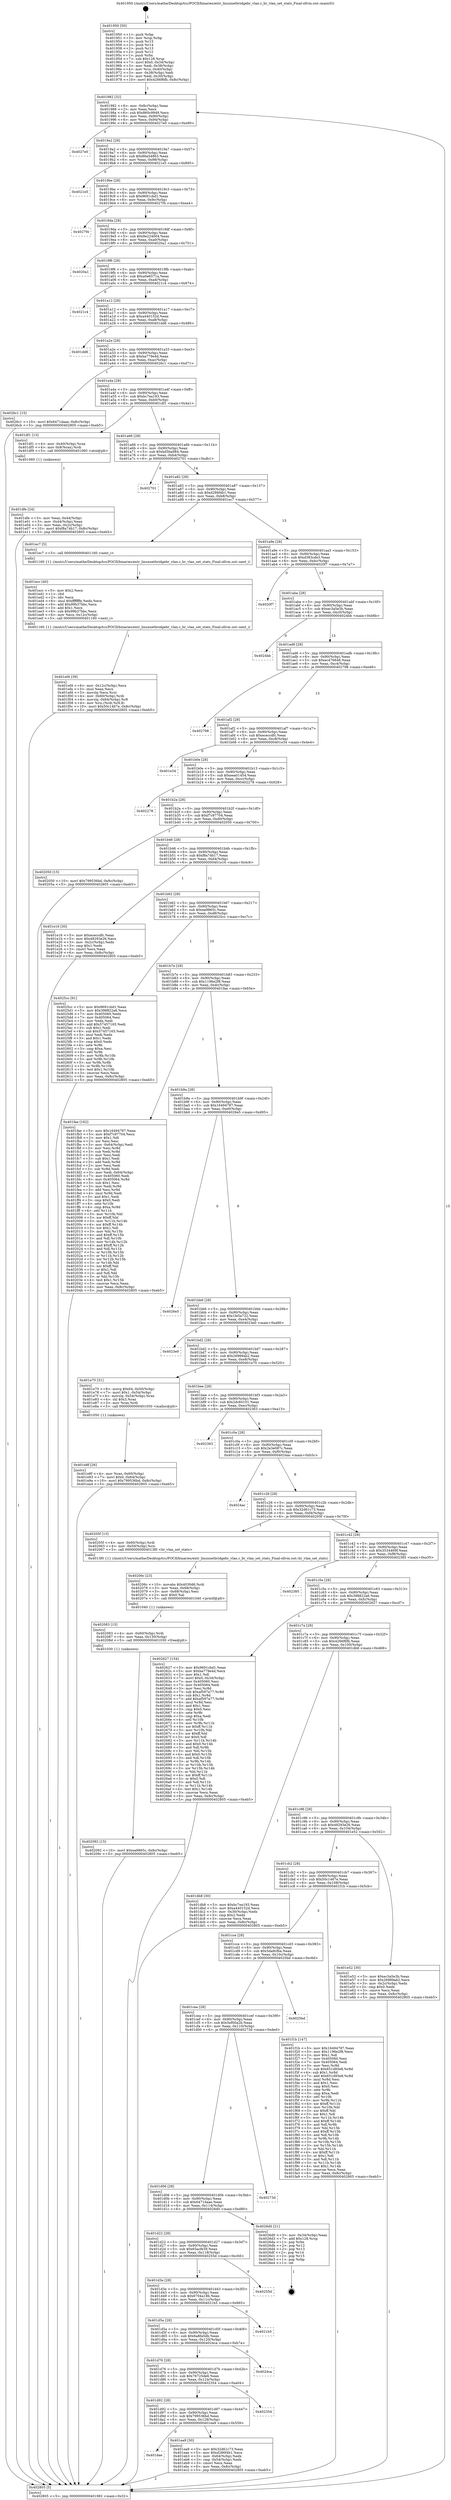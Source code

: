 digraph "0x401950" {
  label = "0x401950 (/mnt/c/Users/mathe/Desktop/tcc/POCII/binaries/extr_linuxnetbridgebr_vlan.c_br_vlan_set_stats_Final-ollvm.out::main(0))"
  labelloc = "t"
  node[shape=record]

  Entry [label="",width=0.3,height=0.3,shape=circle,fillcolor=black,style=filled]
  "0x401982" [label="{
     0x401982 [32]\l
     | [instrs]\l
     &nbsp;&nbsp;0x401982 \<+6\>: mov -0x8c(%rbp),%eax\l
     &nbsp;&nbsp;0x401988 \<+2\>: mov %eax,%ecx\l
     &nbsp;&nbsp;0x40198a \<+6\>: sub $0x860c9949,%ecx\l
     &nbsp;&nbsp;0x401990 \<+6\>: mov %eax,-0x90(%rbp)\l
     &nbsp;&nbsp;0x401996 \<+6\>: mov %ecx,-0x94(%rbp)\l
     &nbsp;&nbsp;0x40199c \<+6\>: je 00000000004027e0 \<main+0xe90\>\l
  }"]
  "0x4027e0" [label="{
     0x4027e0\l
  }", style=dashed]
  "0x4019a2" [label="{
     0x4019a2 [28]\l
     | [instrs]\l
     &nbsp;&nbsp;0x4019a2 \<+5\>: jmp 00000000004019a7 \<main+0x57\>\l
     &nbsp;&nbsp;0x4019a7 \<+6\>: mov -0x90(%rbp),%eax\l
     &nbsp;&nbsp;0x4019ad \<+5\>: sub $0x86a54863,%eax\l
     &nbsp;&nbsp;0x4019b2 \<+6\>: mov %eax,-0x98(%rbp)\l
     &nbsp;&nbsp;0x4019b8 \<+6\>: je 00000000004021e5 \<main+0x895\>\l
  }"]
  Exit [label="",width=0.3,height=0.3,shape=circle,fillcolor=black,style=filled,peripheries=2]
  "0x4021e5" [label="{
     0x4021e5\l
  }", style=dashed]
  "0x4019be" [label="{
     0x4019be [28]\l
     | [instrs]\l
     &nbsp;&nbsp;0x4019be \<+5\>: jmp 00000000004019c3 \<main+0x73\>\l
     &nbsp;&nbsp;0x4019c3 \<+6\>: mov -0x90(%rbp),%eax\l
     &nbsp;&nbsp;0x4019c9 \<+5\>: sub $0x9691cbd1,%eax\l
     &nbsp;&nbsp;0x4019ce \<+6\>: mov %eax,-0x9c(%rbp)\l
     &nbsp;&nbsp;0x4019d4 \<+6\>: je 00000000004027f4 \<main+0xea4\>\l
  }"]
  "0x402092" [label="{
     0x402092 [15]\l
     | [instrs]\l
     &nbsp;&nbsp;0x402092 \<+10\>: movl $0xea9865c,-0x8c(%rbp)\l
     &nbsp;&nbsp;0x40209c \<+5\>: jmp 0000000000402805 \<main+0xeb5\>\l
  }"]
  "0x4027f4" [label="{
     0x4027f4\l
  }", style=dashed]
  "0x4019da" [label="{
     0x4019da [28]\l
     | [instrs]\l
     &nbsp;&nbsp;0x4019da \<+5\>: jmp 00000000004019df \<main+0x8f\>\l
     &nbsp;&nbsp;0x4019df \<+6\>: mov -0x90(%rbp),%eax\l
     &nbsp;&nbsp;0x4019e5 \<+5\>: sub $0x9e224004,%eax\l
     &nbsp;&nbsp;0x4019ea \<+6\>: mov %eax,-0xa0(%rbp)\l
     &nbsp;&nbsp;0x4019f0 \<+6\>: je 00000000004020a1 \<main+0x751\>\l
  }"]
  "0x402083" [label="{
     0x402083 [15]\l
     | [instrs]\l
     &nbsp;&nbsp;0x402083 \<+4\>: mov -0x60(%rbp),%rdi\l
     &nbsp;&nbsp;0x402087 \<+6\>: mov %eax,-0x130(%rbp)\l
     &nbsp;&nbsp;0x40208d \<+5\>: call 0000000000401030 \<free@plt\>\l
     | [calls]\l
     &nbsp;&nbsp;0x401030 \{1\} (unknown)\l
  }"]
  "0x4020a1" [label="{
     0x4020a1\l
  }", style=dashed]
  "0x4019f6" [label="{
     0x4019f6 [28]\l
     | [instrs]\l
     &nbsp;&nbsp;0x4019f6 \<+5\>: jmp 00000000004019fb \<main+0xab\>\l
     &nbsp;&nbsp;0x4019fb \<+6\>: mov -0x90(%rbp),%eax\l
     &nbsp;&nbsp;0x401a01 \<+5\>: sub $0xa0e6571a,%eax\l
     &nbsp;&nbsp;0x401a06 \<+6\>: mov %eax,-0xa4(%rbp)\l
     &nbsp;&nbsp;0x401a0c \<+6\>: je 00000000004021c4 \<main+0x874\>\l
  }"]
  "0x40206c" [label="{
     0x40206c [23]\l
     | [instrs]\l
     &nbsp;&nbsp;0x40206c \<+10\>: movabs $0x4030d6,%rdi\l
     &nbsp;&nbsp;0x402076 \<+3\>: mov %eax,-0x68(%rbp)\l
     &nbsp;&nbsp;0x402079 \<+3\>: mov -0x68(%rbp),%esi\l
     &nbsp;&nbsp;0x40207c \<+2\>: mov $0x0,%al\l
     &nbsp;&nbsp;0x40207e \<+5\>: call 0000000000401040 \<printf@plt\>\l
     | [calls]\l
     &nbsp;&nbsp;0x401040 \{1\} (unknown)\l
  }"]
  "0x4021c4" [label="{
     0x4021c4\l
  }", style=dashed]
  "0x401a12" [label="{
     0x401a12 [28]\l
     | [instrs]\l
     &nbsp;&nbsp;0x401a12 \<+5\>: jmp 0000000000401a17 \<main+0xc7\>\l
     &nbsp;&nbsp;0x401a17 \<+6\>: mov -0x90(%rbp),%eax\l
     &nbsp;&nbsp;0x401a1d \<+5\>: sub $0xa440152d,%eax\l
     &nbsp;&nbsp;0x401a22 \<+6\>: mov %eax,-0xa8(%rbp)\l
     &nbsp;&nbsp;0x401a28 \<+6\>: je 0000000000401dd6 \<main+0x486\>\l
  }"]
  "0x401ef4" [label="{
     0x401ef4 [39]\l
     | [instrs]\l
     &nbsp;&nbsp;0x401ef4 \<+6\>: mov -0x12c(%rbp),%ecx\l
     &nbsp;&nbsp;0x401efa \<+3\>: imul %eax,%ecx\l
     &nbsp;&nbsp;0x401efd \<+3\>: movslq %ecx,%rsi\l
     &nbsp;&nbsp;0x401f00 \<+4\>: mov -0x60(%rbp),%rdi\l
     &nbsp;&nbsp;0x401f04 \<+4\>: movslq -0x64(%rbp),%r8\l
     &nbsp;&nbsp;0x401f08 \<+4\>: mov %rsi,(%rdi,%r8,8)\l
     &nbsp;&nbsp;0x401f0c \<+10\>: movl $0x50c1467e,-0x8c(%rbp)\l
     &nbsp;&nbsp;0x401f16 \<+5\>: jmp 0000000000402805 \<main+0xeb5\>\l
  }"]
  "0x401dd6" [label="{
     0x401dd6\l
  }", style=dashed]
  "0x401a2e" [label="{
     0x401a2e [28]\l
     | [instrs]\l
     &nbsp;&nbsp;0x401a2e \<+5\>: jmp 0000000000401a33 \<main+0xe3\>\l
     &nbsp;&nbsp;0x401a33 \<+6\>: mov -0x90(%rbp),%eax\l
     &nbsp;&nbsp;0x401a39 \<+5\>: sub $0xba779e4d,%eax\l
     &nbsp;&nbsp;0x401a3e \<+6\>: mov %eax,-0xac(%rbp)\l
     &nbsp;&nbsp;0x401a44 \<+6\>: je 00000000004026c1 \<main+0xd71\>\l
  }"]
  "0x401ecc" [label="{
     0x401ecc [40]\l
     | [instrs]\l
     &nbsp;&nbsp;0x401ecc \<+5\>: mov $0x2,%ecx\l
     &nbsp;&nbsp;0x401ed1 \<+1\>: cltd\l
     &nbsp;&nbsp;0x401ed2 \<+2\>: idiv %ecx\l
     &nbsp;&nbsp;0x401ed4 \<+6\>: imul $0xfffffffe,%edx,%ecx\l
     &nbsp;&nbsp;0x401eda \<+6\>: add $0x99b37bbc,%ecx\l
     &nbsp;&nbsp;0x401ee0 \<+3\>: add $0x1,%ecx\l
     &nbsp;&nbsp;0x401ee3 \<+6\>: sub $0x99b37bbc,%ecx\l
     &nbsp;&nbsp;0x401ee9 \<+6\>: mov %ecx,-0x12c(%rbp)\l
     &nbsp;&nbsp;0x401eef \<+5\>: call 0000000000401160 \<next_i\>\l
     | [calls]\l
     &nbsp;&nbsp;0x401160 \{1\} (/mnt/c/Users/mathe/Desktop/tcc/POCII/binaries/extr_linuxnetbridgebr_vlan.c_br_vlan_set_stats_Final-ollvm.out::next_i)\l
  }"]
  "0x4026c1" [label="{
     0x4026c1 [15]\l
     | [instrs]\l
     &nbsp;&nbsp;0x4026c1 \<+10\>: movl $0x6471daae,-0x8c(%rbp)\l
     &nbsp;&nbsp;0x4026cb \<+5\>: jmp 0000000000402805 \<main+0xeb5\>\l
  }"]
  "0x401a4a" [label="{
     0x401a4a [28]\l
     | [instrs]\l
     &nbsp;&nbsp;0x401a4a \<+5\>: jmp 0000000000401a4f \<main+0xff\>\l
     &nbsp;&nbsp;0x401a4f \<+6\>: mov -0x90(%rbp),%eax\l
     &nbsp;&nbsp;0x401a55 \<+5\>: sub $0xbc7ea193,%eax\l
     &nbsp;&nbsp;0x401a5a \<+6\>: mov %eax,-0xb0(%rbp)\l
     &nbsp;&nbsp;0x401a60 \<+6\>: je 0000000000401df1 \<main+0x4a1\>\l
  }"]
  "0x401dae" [label="{
     0x401dae\l
  }", style=dashed]
  "0x401df1" [label="{
     0x401df1 [13]\l
     | [instrs]\l
     &nbsp;&nbsp;0x401df1 \<+4\>: mov -0x40(%rbp),%rax\l
     &nbsp;&nbsp;0x401df5 \<+4\>: mov 0x8(%rax),%rdi\l
     &nbsp;&nbsp;0x401df9 \<+5\>: call 0000000000401060 \<atoi@plt\>\l
     | [calls]\l
     &nbsp;&nbsp;0x401060 \{1\} (unknown)\l
  }"]
  "0x401a66" [label="{
     0x401a66 [28]\l
     | [instrs]\l
     &nbsp;&nbsp;0x401a66 \<+5\>: jmp 0000000000401a6b \<main+0x11b\>\l
     &nbsp;&nbsp;0x401a6b \<+6\>: mov -0x90(%rbp),%eax\l
     &nbsp;&nbsp;0x401a71 \<+5\>: sub $0xbd5ba984,%eax\l
     &nbsp;&nbsp;0x401a76 \<+6\>: mov %eax,-0xb4(%rbp)\l
     &nbsp;&nbsp;0x401a7c \<+6\>: je 0000000000402701 \<main+0xdb1\>\l
  }"]
  "0x401ea9" [label="{
     0x401ea9 [30]\l
     | [instrs]\l
     &nbsp;&nbsp;0x401ea9 \<+5\>: mov $0x32d61c73,%eax\l
     &nbsp;&nbsp;0x401eae \<+5\>: mov $0xd286f4b1,%ecx\l
     &nbsp;&nbsp;0x401eb3 \<+3\>: mov -0x64(%rbp),%edx\l
     &nbsp;&nbsp;0x401eb6 \<+3\>: cmp -0x54(%rbp),%edx\l
     &nbsp;&nbsp;0x401eb9 \<+3\>: cmovl %ecx,%eax\l
     &nbsp;&nbsp;0x401ebc \<+6\>: mov %eax,-0x8c(%rbp)\l
     &nbsp;&nbsp;0x401ec2 \<+5\>: jmp 0000000000402805 \<main+0xeb5\>\l
  }"]
  "0x402701" [label="{
     0x402701\l
  }", style=dashed]
  "0x401a82" [label="{
     0x401a82 [28]\l
     | [instrs]\l
     &nbsp;&nbsp;0x401a82 \<+5\>: jmp 0000000000401a87 \<main+0x137\>\l
     &nbsp;&nbsp;0x401a87 \<+6\>: mov -0x90(%rbp),%eax\l
     &nbsp;&nbsp;0x401a8d \<+5\>: sub $0xd286f4b1,%eax\l
     &nbsp;&nbsp;0x401a92 \<+6\>: mov %eax,-0xb8(%rbp)\l
     &nbsp;&nbsp;0x401a98 \<+6\>: je 0000000000401ec7 \<main+0x577\>\l
  }"]
  "0x401d92" [label="{
     0x401d92 [28]\l
     | [instrs]\l
     &nbsp;&nbsp;0x401d92 \<+5\>: jmp 0000000000401d97 \<main+0x447\>\l
     &nbsp;&nbsp;0x401d97 \<+6\>: mov -0x90(%rbp),%eax\l
     &nbsp;&nbsp;0x401d9d \<+5\>: sub $0x799536bd,%eax\l
     &nbsp;&nbsp;0x401da2 \<+6\>: mov %eax,-0x128(%rbp)\l
     &nbsp;&nbsp;0x401da8 \<+6\>: je 0000000000401ea9 \<main+0x559\>\l
  }"]
  "0x401ec7" [label="{
     0x401ec7 [5]\l
     | [instrs]\l
     &nbsp;&nbsp;0x401ec7 \<+5\>: call 0000000000401160 \<next_i\>\l
     | [calls]\l
     &nbsp;&nbsp;0x401160 \{1\} (/mnt/c/Users/mathe/Desktop/tcc/POCII/binaries/extr_linuxnetbridgebr_vlan.c_br_vlan_set_stats_Final-ollvm.out::next_i)\l
  }"]
  "0x401a9e" [label="{
     0x401a9e [28]\l
     | [instrs]\l
     &nbsp;&nbsp;0x401a9e \<+5\>: jmp 0000000000401aa3 \<main+0x153\>\l
     &nbsp;&nbsp;0x401aa3 \<+6\>: mov -0x90(%rbp),%eax\l
     &nbsp;&nbsp;0x401aa9 \<+5\>: sub $0xd383cde3,%eax\l
     &nbsp;&nbsp;0x401aae \<+6\>: mov %eax,-0xbc(%rbp)\l
     &nbsp;&nbsp;0x401ab4 \<+6\>: je 00000000004020f7 \<main+0x7a7\>\l
  }"]
  "0x402354" [label="{
     0x402354\l
  }", style=dashed]
  "0x4020f7" [label="{
     0x4020f7\l
  }", style=dashed]
  "0x401aba" [label="{
     0x401aba [28]\l
     | [instrs]\l
     &nbsp;&nbsp;0x401aba \<+5\>: jmp 0000000000401abf \<main+0x16f\>\l
     &nbsp;&nbsp;0x401abf \<+6\>: mov -0x90(%rbp),%eax\l
     &nbsp;&nbsp;0x401ac5 \<+5\>: sub $0xec3a5e3b,%eax\l
     &nbsp;&nbsp;0x401aca \<+6\>: mov %eax,-0xc0(%rbp)\l
     &nbsp;&nbsp;0x401ad0 \<+6\>: je 00000000004024bb \<main+0xb6b\>\l
  }"]
  "0x401d76" [label="{
     0x401d76 [28]\l
     | [instrs]\l
     &nbsp;&nbsp;0x401d76 \<+5\>: jmp 0000000000401d7b \<main+0x42b\>\l
     &nbsp;&nbsp;0x401d7b \<+6\>: mov -0x90(%rbp),%eax\l
     &nbsp;&nbsp;0x401d81 \<+5\>: sub $0x76725de6,%eax\l
     &nbsp;&nbsp;0x401d86 \<+6\>: mov %eax,-0x124(%rbp)\l
     &nbsp;&nbsp;0x401d8c \<+6\>: je 0000000000402354 \<main+0xa04\>\l
  }"]
  "0x4024bb" [label="{
     0x4024bb\l
  }", style=dashed]
  "0x401ad6" [label="{
     0x401ad6 [28]\l
     | [instrs]\l
     &nbsp;&nbsp;0x401ad6 \<+5\>: jmp 0000000000401adb \<main+0x18b\>\l
     &nbsp;&nbsp;0x401adb \<+6\>: mov -0x90(%rbp),%eax\l
     &nbsp;&nbsp;0x401ae1 \<+5\>: sub $0xec476648,%eax\l
     &nbsp;&nbsp;0x401ae6 \<+6\>: mov %eax,-0xc4(%rbp)\l
     &nbsp;&nbsp;0x401aec \<+6\>: je 0000000000402798 \<main+0xe48\>\l
  }"]
  "0x4024ca" [label="{
     0x4024ca\l
  }", style=dashed]
  "0x402798" [label="{
     0x402798\l
  }", style=dashed]
  "0x401af2" [label="{
     0x401af2 [28]\l
     | [instrs]\l
     &nbsp;&nbsp;0x401af2 \<+5\>: jmp 0000000000401af7 \<main+0x1a7\>\l
     &nbsp;&nbsp;0x401af7 \<+6\>: mov -0x90(%rbp),%eax\l
     &nbsp;&nbsp;0x401afd \<+5\>: sub $0xececcdfc,%eax\l
     &nbsp;&nbsp;0x401b02 \<+6\>: mov %eax,-0xc8(%rbp)\l
     &nbsp;&nbsp;0x401b08 \<+6\>: je 0000000000401e34 \<main+0x4e4\>\l
  }"]
  "0x401d5a" [label="{
     0x401d5a [28]\l
     | [instrs]\l
     &nbsp;&nbsp;0x401d5a \<+5\>: jmp 0000000000401d5f \<main+0x40f\>\l
     &nbsp;&nbsp;0x401d5f \<+6\>: mov -0x90(%rbp),%eax\l
     &nbsp;&nbsp;0x401d65 \<+5\>: sub $0x6a8fa5db,%eax\l
     &nbsp;&nbsp;0x401d6a \<+6\>: mov %eax,-0x120(%rbp)\l
     &nbsp;&nbsp;0x401d70 \<+6\>: je 00000000004024ca \<main+0xb7a\>\l
  }"]
  "0x401e34" [label="{
     0x401e34\l
  }", style=dashed]
  "0x401b0e" [label="{
     0x401b0e [28]\l
     | [instrs]\l
     &nbsp;&nbsp;0x401b0e \<+5\>: jmp 0000000000401b13 \<main+0x1c3\>\l
     &nbsp;&nbsp;0x401b13 \<+6\>: mov -0x90(%rbp),%eax\l
     &nbsp;&nbsp;0x401b19 \<+5\>: sub $0xeea01454,%eax\l
     &nbsp;&nbsp;0x401b1e \<+6\>: mov %eax,-0xcc(%rbp)\l
     &nbsp;&nbsp;0x401b24 \<+6\>: je 0000000000402278 \<main+0x928\>\l
  }"]
  "0x4021b5" [label="{
     0x4021b5\l
  }", style=dashed]
  "0x402278" [label="{
     0x402278\l
  }", style=dashed]
  "0x401b2a" [label="{
     0x401b2a [28]\l
     | [instrs]\l
     &nbsp;&nbsp;0x401b2a \<+5\>: jmp 0000000000401b2f \<main+0x1df\>\l
     &nbsp;&nbsp;0x401b2f \<+6\>: mov -0x90(%rbp),%eax\l
     &nbsp;&nbsp;0x401b35 \<+5\>: sub $0xf7c97704,%eax\l
     &nbsp;&nbsp;0x401b3a \<+6\>: mov %eax,-0xd0(%rbp)\l
     &nbsp;&nbsp;0x401b40 \<+6\>: je 0000000000402050 \<main+0x700\>\l
  }"]
  "0x401d3e" [label="{
     0x401d3e [28]\l
     | [instrs]\l
     &nbsp;&nbsp;0x401d3e \<+5\>: jmp 0000000000401d43 \<main+0x3f3\>\l
     &nbsp;&nbsp;0x401d43 \<+6\>: mov -0x90(%rbp),%eax\l
     &nbsp;&nbsp;0x401d49 \<+5\>: sub $0x6704a18b,%eax\l
     &nbsp;&nbsp;0x401d4e \<+6\>: mov %eax,-0x11c(%rbp)\l
     &nbsp;&nbsp;0x401d54 \<+6\>: je 00000000004021b5 \<main+0x865\>\l
  }"]
  "0x402050" [label="{
     0x402050 [15]\l
     | [instrs]\l
     &nbsp;&nbsp;0x402050 \<+10\>: movl $0x799536bd,-0x8c(%rbp)\l
     &nbsp;&nbsp;0x40205a \<+5\>: jmp 0000000000402805 \<main+0xeb5\>\l
  }"]
  "0x401b46" [label="{
     0x401b46 [28]\l
     | [instrs]\l
     &nbsp;&nbsp;0x401b46 \<+5\>: jmp 0000000000401b4b \<main+0x1fb\>\l
     &nbsp;&nbsp;0x401b4b \<+6\>: mov -0x90(%rbp),%eax\l
     &nbsp;&nbsp;0x401b51 \<+5\>: sub $0xf8a74b17,%eax\l
     &nbsp;&nbsp;0x401b56 \<+6\>: mov %eax,-0xd4(%rbp)\l
     &nbsp;&nbsp;0x401b5c \<+6\>: je 0000000000401e16 \<main+0x4c6\>\l
  }"]
  "0x40255d" [label="{
     0x40255d\l
  }", style=dashed]
  "0x401e16" [label="{
     0x401e16 [30]\l
     | [instrs]\l
     &nbsp;&nbsp;0x401e16 \<+5\>: mov $0xececcdfc,%eax\l
     &nbsp;&nbsp;0x401e1b \<+5\>: mov $0x48293e26,%ecx\l
     &nbsp;&nbsp;0x401e20 \<+3\>: mov -0x2c(%rbp),%edx\l
     &nbsp;&nbsp;0x401e23 \<+3\>: cmp $0x1,%edx\l
     &nbsp;&nbsp;0x401e26 \<+3\>: cmovl %ecx,%eax\l
     &nbsp;&nbsp;0x401e29 \<+6\>: mov %eax,-0x8c(%rbp)\l
     &nbsp;&nbsp;0x401e2f \<+5\>: jmp 0000000000402805 \<main+0xeb5\>\l
  }"]
  "0x401b62" [label="{
     0x401b62 [28]\l
     | [instrs]\l
     &nbsp;&nbsp;0x401b62 \<+5\>: jmp 0000000000401b67 \<main+0x217\>\l
     &nbsp;&nbsp;0x401b67 \<+6\>: mov -0x90(%rbp),%eax\l
     &nbsp;&nbsp;0x401b6d \<+5\>: sub $0xea9865c,%eax\l
     &nbsp;&nbsp;0x401b72 \<+6\>: mov %eax,-0xd8(%rbp)\l
     &nbsp;&nbsp;0x401b78 \<+6\>: je 00000000004025cc \<main+0xc7c\>\l
  }"]
  "0x401d22" [label="{
     0x401d22 [28]\l
     | [instrs]\l
     &nbsp;&nbsp;0x401d22 \<+5\>: jmp 0000000000401d27 \<main+0x3d7\>\l
     &nbsp;&nbsp;0x401d27 \<+6\>: mov -0x90(%rbp),%eax\l
     &nbsp;&nbsp;0x401d2d \<+5\>: sub $0x65acfe39,%eax\l
     &nbsp;&nbsp;0x401d32 \<+6\>: mov %eax,-0x118(%rbp)\l
     &nbsp;&nbsp;0x401d38 \<+6\>: je 000000000040255d \<main+0xc0d\>\l
  }"]
  "0x4025cc" [label="{
     0x4025cc [91]\l
     | [instrs]\l
     &nbsp;&nbsp;0x4025cc \<+5\>: mov $0x9691cbd1,%eax\l
     &nbsp;&nbsp;0x4025d1 \<+5\>: mov $0x398822a6,%ecx\l
     &nbsp;&nbsp;0x4025d6 \<+7\>: mov 0x405060,%edx\l
     &nbsp;&nbsp;0x4025dd \<+7\>: mov 0x405064,%esi\l
     &nbsp;&nbsp;0x4025e4 \<+2\>: mov %edx,%edi\l
     &nbsp;&nbsp;0x4025e6 \<+6\>: add $0x57457165,%edi\l
     &nbsp;&nbsp;0x4025ec \<+3\>: sub $0x1,%edi\l
     &nbsp;&nbsp;0x4025ef \<+6\>: sub $0x57457165,%edi\l
     &nbsp;&nbsp;0x4025f5 \<+3\>: imul %edi,%edx\l
     &nbsp;&nbsp;0x4025f8 \<+3\>: and $0x1,%edx\l
     &nbsp;&nbsp;0x4025fb \<+3\>: cmp $0x0,%edx\l
     &nbsp;&nbsp;0x4025fe \<+4\>: sete %r8b\l
     &nbsp;&nbsp;0x402602 \<+3\>: cmp $0xa,%esi\l
     &nbsp;&nbsp;0x402605 \<+4\>: setl %r9b\l
     &nbsp;&nbsp;0x402609 \<+3\>: mov %r8b,%r10b\l
     &nbsp;&nbsp;0x40260c \<+3\>: and %r9b,%r10b\l
     &nbsp;&nbsp;0x40260f \<+3\>: xor %r9b,%r8b\l
     &nbsp;&nbsp;0x402612 \<+3\>: or %r8b,%r10b\l
     &nbsp;&nbsp;0x402615 \<+4\>: test $0x1,%r10b\l
     &nbsp;&nbsp;0x402619 \<+3\>: cmovne %ecx,%eax\l
     &nbsp;&nbsp;0x40261c \<+6\>: mov %eax,-0x8c(%rbp)\l
     &nbsp;&nbsp;0x402622 \<+5\>: jmp 0000000000402805 \<main+0xeb5\>\l
  }"]
  "0x401b7e" [label="{
     0x401b7e [28]\l
     | [instrs]\l
     &nbsp;&nbsp;0x401b7e \<+5\>: jmp 0000000000401b83 \<main+0x233\>\l
     &nbsp;&nbsp;0x401b83 \<+6\>: mov -0x90(%rbp),%eax\l
     &nbsp;&nbsp;0x401b89 \<+5\>: sub $0x1196e2f8,%eax\l
     &nbsp;&nbsp;0x401b8e \<+6\>: mov %eax,-0xdc(%rbp)\l
     &nbsp;&nbsp;0x401b94 \<+6\>: je 0000000000401fae \<main+0x65e\>\l
  }"]
  "0x4026d0" [label="{
     0x4026d0 [21]\l
     | [instrs]\l
     &nbsp;&nbsp;0x4026d0 \<+3\>: mov -0x34(%rbp),%eax\l
     &nbsp;&nbsp;0x4026d3 \<+7\>: add $0x128,%rsp\l
     &nbsp;&nbsp;0x4026da \<+1\>: pop %rbx\l
     &nbsp;&nbsp;0x4026db \<+2\>: pop %r12\l
     &nbsp;&nbsp;0x4026dd \<+2\>: pop %r13\l
     &nbsp;&nbsp;0x4026df \<+2\>: pop %r14\l
     &nbsp;&nbsp;0x4026e1 \<+2\>: pop %r15\l
     &nbsp;&nbsp;0x4026e3 \<+1\>: pop %rbp\l
     &nbsp;&nbsp;0x4026e4 \<+1\>: ret\l
  }"]
  "0x401fae" [label="{
     0x401fae [162]\l
     | [instrs]\l
     &nbsp;&nbsp;0x401fae \<+5\>: mov $0x16494787,%eax\l
     &nbsp;&nbsp;0x401fb3 \<+5\>: mov $0xf7c97704,%ecx\l
     &nbsp;&nbsp;0x401fb8 \<+2\>: mov $0x1,%dl\l
     &nbsp;&nbsp;0x401fba \<+2\>: xor %esi,%esi\l
     &nbsp;&nbsp;0x401fbc \<+3\>: mov -0x64(%rbp),%edi\l
     &nbsp;&nbsp;0x401fbf \<+3\>: mov %esi,%r8d\l
     &nbsp;&nbsp;0x401fc2 \<+3\>: sub %edi,%r8d\l
     &nbsp;&nbsp;0x401fc5 \<+2\>: mov %esi,%edi\l
     &nbsp;&nbsp;0x401fc7 \<+3\>: sub $0x1,%edi\l
     &nbsp;&nbsp;0x401fca \<+3\>: add %edi,%r8d\l
     &nbsp;&nbsp;0x401fcd \<+2\>: mov %esi,%edi\l
     &nbsp;&nbsp;0x401fcf \<+3\>: sub %r8d,%edi\l
     &nbsp;&nbsp;0x401fd2 \<+3\>: mov %edi,-0x64(%rbp)\l
     &nbsp;&nbsp;0x401fd5 \<+7\>: mov 0x405060,%edi\l
     &nbsp;&nbsp;0x401fdc \<+8\>: mov 0x405064,%r8d\l
     &nbsp;&nbsp;0x401fe4 \<+3\>: sub $0x1,%esi\l
     &nbsp;&nbsp;0x401fe7 \<+3\>: mov %edi,%r9d\l
     &nbsp;&nbsp;0x401fea \<+3\>: add %esi,%r9d\l
     &nbsp;&nbsp;0x401fed \<+4\>: imul %r9d,%edi\l
     &nbsp;&nbsp;0x401ff1 \<+3\>: and $0x1,%edi\l
     &nbsp;&nbsp;0x401ff4 \<+3\>: cmp $0x0,%edi\l
     &nbsp;&nbsp;0x401ff7 \<+4\>: sete %r10b\l
     &nbsp;&nbsp;0x401ffb \<+4\>: cmp $0xa,%r8d\l
     &nbsp;&nbsp;0x401fff \<+4\>: setl %r11b\l
     &nbsp;&nbsp;0x402003 \<+3\>: mov %r10b,%bl\l
     &nbsp;&nbsp;0x402006 \<+3\>: xor $0xff,%bl\l
     &nbsp;&nbsp;0x402009 \<+3\>: mov %r11b,%r14b\l
     &nbsp;&nbsp;0x40200c \<+4\>: xor $0xff,%r14b\l
     &nbsp;&nbsp;0x402010 \<+3\>: xor $0x1,%dl\l
     &nbsp;&nbsp;0x402013 \<+3\>: mov %bl,%r15b\l
     &nbsp;&nbsp;0x402016 \<+4\>: and $0xff,%r15b\l
     &nbsp;&nbsp;0x40201a \<+3\>: and %dl,%r10b\l
     &nbsp;&nbsp;0x40201d \<+3\>: mov %r14b,%r12b\l
     &nbsp;&nbsp;0x402020 \<+4\>: and $0xff,%r12b\l
     &nbsp;&nbsp;0x402024 \<+3\>: and %dl,%r11b\l
     &nbsp;&nbsp;0x402027 \<+3\>: or %r10b,%r15b\l
     &nbsp;&nbsp;0x40202a \<+3\>: or %r11b,%r12b\l
     &nbsp;&nbsp;0x40202d \<+3\>: xor %r12b,%r15b\l
     &nbsp;&nbsp;0x402030 \<+3\>: or %r14b,%bl\l
     &nbsp;&nbsp;0x402033 \<+3\>: xor $0xff,%bl\l
     &nbsp;&nbsp;0x402036 \<+3\>: or $0x1,%dl\l
     &nbsp;&nbsp;0x402039 \<+2\>: and %dl,%bl\l
     &nbsp;&nbsp;0x40203b \<+3\>: or %bl,%r15b\l
     &nbsp;&nbsp;0x40203e \<+4\>: test $0x1,%r15b\l
     &nbsp;&nbsp;0x402042 \<+3\>: cmovne %ecx,%eax\l
     &nbsp;&nbsp;0x402045 \<+6\>: mov %eax,-0x8c(%rbp)\l
     &nbsp;&nbsp;0x40204b \<+5\>: jmp 0000000000402805 \<main+0xeb5\>\l
  }"]
  "0x401b9a" [label="{
     0x401b9a [28]\l
     | [instrs]\l
     &nbsp;&nbsp;0x401b9a \<+5\>: jmp 0000000000401b9f \<main+0x24f\>\l
     &nbsp;&nbsp;0x401b9f \<+6\>: mov -0x90(%rbp),%eax\l
     &nbsp;&nbsp;0x401ba5 \<+5\>: sub $0x16494787,%eax\l
     &nbsp;&nbsp;0x401baa \<+6\>: mov %eax,-0xe0(%rbp)\l
     &nbsp;&nbsp;0x401bb0 \<+6\>: je 00000000004026e5 \<main+0xd95\>\l
  }"]
  "0x401d06" [label="{
     0x401d06 [28]\l
     | [instrs]\l
     &nbsp;&nbsp;0x401d06 \<+5\>: jmp 0000000000401d0b \<main+0x3bb\>\l
     &nbsp;&nbsp;0x401d0b \<+6\>: mov -0x90(%rbp),%eax\l
     &nbsp;&nbsp;0x401d11 \<+5\>: sub $0x6471daae,%eax\l
     &nbsp;&nbsp;0x401d16 \<+6\>: mov %eax,-0x114(%rbp)\l
     &nbsp;&nbsp;0x401d1c \<+6\>: je 00000000004026d0 \<main+0xd80\>\l
  }"]
  "0x4026e5" [label="{
     0x4026e5\l
  }", style=dashed]
  "0x401bb6" [label="{
     0x401bb6 [28]\l
     | [instrs]\l
     &nbsp;&nbsp;0x401bb6 \<+5\>: jmp 0000000000401bbb \<main+0x26b\>\l
     &nbsp;&nbsp;0x401bbb \<+6\>: mov -0x90(%rbp),%eax\l
     &nbsp;&nbsp;0x401bc1 \<+5\>: sub $0x1fe5a722,%eax\l
     &nbsp;&nbsp;0x401bc6 \<+6\>: mov %eax,-0xe4(%rbp)\l
     &nbsp;&nbsp;0x401bcc \<+6\>: je 00000000004023e0 \<main+0xa90\>\l
  }"]
  "0x40273d" [label="{
     0x40273d\l
  }", style=dashed]
  "0x4023e0" [label="{
     0x4023e0\l
  }", style=dashed]
  "0x401bd2" [label="{
     0x401bd2 [28]\l
     | [instrs]\l
     &nbsp;&nbsp;0x401bd2 \<+5\>: jmp 0000000000401bd7 \<main+0x287\>\l
     &nbsp;&nbsp;0x401bd7 \<+6\>: mov -0x90(%rbp),%eax\l
     &nbsp;&nbsp;0x401bdd \<+5\>: sub $0x26989ab2,%eax\l
     &nbsp;&nbsp;0x401be2 \<+6\>: mov %eax,-0xe8(%rbp)\l
     &nbsp;&nbsp;0x401be8 \<+6\>: je 0000000000401e70 \<main+0x520\>\l
  }"]
  "0x401cea" [label="{
     0x401cea [28]\l
     | [instrs]\l
     &nbsp;&nbsp;0x401cea \<+5\>: jmp 0000000000401cef \<main+0x39f\>\l
     &nbsp;&nbsp;0x401cef \<+6\>: mov -0x90(%rbp),%eax\l
     &nbsp;&nbsp;0x401cf5 \<+5\>: sub $0x5ef00a2b,%eax\l
     &nbsp;&nbsp;0x401cfa \<+6\>: mov %eax,-0x110(%rbp)\l
     &nbsp;&nbsp;0x401d00 \<+6\>: je 000000000040273d \<main+0xded\>\l
  }"]
  "0x401e70" [label="{
     0x401e70 [31]\l
     | [instrs]\l
     &nbsp;&nbsp;0x401e70 \<+8\>: movq $0x64,-0x50(%rbp)\l
     &nbsp;&nbsp;0x401e78 \<+7\>: movl $0x1,-0x54(%rbp)\l
     &nbsp;&nbsp;0x401e7f \<+4\>: movslq -0x54(%rbp),%rax\l
     &nbsp;&nbsp;0x401e83 \<+4\>: shl $0x3,%rax\l
     &nbsp;&nbsp;0x401e87 \<+3\>: mov %rax,%rdi\l
     &nbsp;&nbsp;0x401e8a \<+5\>: call 0000000000401050 \<malloc@plt\>\l
     | [calls]\l
     &nbsp;&nbsp;0x401050 \{1\} (unknown)\l
  }"]
  "0x401bee" [label="{
     0x401bee [28]\l
     | [instrs]\l
     &nbsp;&nbsp;0x401bee \<+5\>: jmp 0000000000401bf3 \<main+0x2a3\>\l
     &nbsp;&nbsp;0x401bf3 \<+6\>: mov -0x90(%rbp),%eax\l
     &nbsp;&nbsp;0x401bf9 \<+5\>: sub $0x2dc60101,%eax\l
     &nbsp;&nbsp;0x401bfe \<+6\>: mov %eax,-0xec(%rbp)\l
     &nbsp;&nbsp;0x401c04 \<+6\>: je 0000000000402363 \<main+0xa13\>\l
  }"]
  "0x4025bd" [label="{
     0x4025bd\l
  }", style=dashed]
  "0x402363" [label="{
     0x402363\l
  }", style=dashed]
  "0x401c0a" [label="{
     0x401c0a [28]\l
     | [instrs]\l
     &nbsp;&nbsp;0x401c0a \<+5\>: jmp 0000000000401c0f \<main+0x2bf\>\l
     &nbsp;&nbsp;0x401c0f \<+6\>: mov -0x90(%rbp),%eax\l
     &nbsp;&nbsp;0x401c15 \<+5\>: sub $0x2e3e087c,%eax\l
     &nbsp;&nbsp;0x401c1a \<+6\>: mov %eax,-0xf0(%rbp)\l
     &nbsp;&nbsp;0x401c20 \<+6\>: je 00000000004024ac \<main+0xb5c\>\l
  }"]
  "0x401cce" [label="{
     0x401cce [28]\l
     | [instrs]\l
     &nbsp;&nbsp;0x401cce \<+5\>: jmp 0000000000401cd3 \<main+0x383\>\l
     &nbsp;&nbsp;0x401cd3 \<+6\>: mov -0x90(%rbp),%eax\l
     &nbsp;&nbsp;0x401cd9 \<+5\>: sub $0x5da9cfba,%eax\l
     &nbsp;&nbsp;0x401cde \<+6\>: mov %eax,-0x10c(%rbp)\l
     &nbsp;&nbsp;0x401ce4 \<+6\>: je 00000000004025bd \<main+0xc6d\>\l
  }"]
  "0x4024ac" [label="{
     0x4024ac\l
  }", style=dashed]
  "0x401c26" [label="{
     0x401c26 [28]\l
     | [instrs]\l
     &nbsp;&nbsp;0x401c26 \<+5\>: jmp 0000000000401c2b \<main+0x2db\>\l
     &nbsp;&nbsp;0x401c2b \<+6\>: mov -0x90(%rbp),%eax\l
     &nbsp;&nbsp;0x401c31 \<+5\>: sub $0x32d61c73,%eax\l
     &nbsp;&nbsp;0x401c36 \<+6\>: mov %eax,-0xf4(%rbp)\l
     &nbsp;&nbsp;0x401c3c \<+6\>: je 000000000040205f \<main+0x70f\>\l
  }"]
  "0x401f1b" [label="{
     0x401f1b [147]\l
     | [instrs]\l
     &nbsp;&nbsp;0x401f1b \<+5\>: mov $0x16494787,%eax\l
     &nbsp;&nbsp;0x401f20 \<+5\>: mov $0x1196e2f8,%ecx\l
     &nbsp;&nbsp;0x401f25 \<+2\>: mov $0x1,%dl\l
     &nbsp;&nbsp;0x401f27 \<+7\>: mov 0x405060,%esi\l
     &nbsp;&nbsp;0x401f2e \<+7\>: mov 0x405064,%edi\l
     &nbsp;&nbsp;0x401f35 \<+3\>: mov %esi,%r8d\l
     &nbsp;&nbsp;0x401f38 \<+7\>: sub $0x651d93e8,%r8d\l
     &nbsp;&nbsp;0x401f3f \<+4\>: sub $0x1,%r8d\l
     &nbsp;&nbsp;0x401f43 \<+7\>: add $0x651d93e8,%r8d\l
     &nbsp;&nbsp;0x401f4a \<+4\>: imul %r8d,%esi\l
     &nbsp;&nbsp;0x401f4e \<+3\>: and $0x1,%esi\l
     &nbsp;&nbsp;0x401f51 \<+3\>: cmp $0x0,%esi\l
     &nbsp;&nbsp;0x401f54 \<+4\>: sete %r9b\l
     &nbsp;&nbsp;0x401f58 \<+3\>: cmp $0xa,%edi\l
     &nbsp;&nbsp;0x401f5b \<+4\>: setl %r10b\l
     &nbsp;&nbsp;0x401f5f \<+3\>: mov %r9b,%r11b\l
     &nbsp;&nbsp;0x401f62 \<+4\>: xor $0xff,%r11b\l
     &nbsp;&nbsp;0x401f66 \<+3\>: mov %r10b,%bl\l
     &nbsp;&nbsp;0x401f69 \<+3\>: xor $0xff,%bl\l
     &nbsp;&nbsp;0x401f6c \<+3\>: xor $0x1,%dl\l
     &nbsp;&nbsp;0x401f6f \<+3\>: mov %r11b,%r14b\l
     &nbsp;&nbsp;0x401f72 \<+4\>: and $0xff,%r14b\l
     &nbsp;&nbsp;0x401f76 \<+3\>: and %dl,%r9b\l
     &nbsp;&nbsp;0x401f79 \<+3\>: mov %bl,%r15b\l
     &nbsp;&nbsp;0x401f7c \<+4\>: and $0xff,%r15b\l
     &nbsp;&nbsp;0x401f80 \<+3\>: and %dl,%r10b\l
     &nbsp;&nbsp;0x401f83 \<+3\>: or %r9b,%r14b\l
     &nbsp;&nbsp;0x401f86 \<+3\>: or %r10b,%r15b\l
     &nbsp;&nbsp;0x401f89 \<+3\>: xor %r15b,%r14b\l
     &nbsp;&nbsp;0x401f8c \<+3\>: or %bl,%r11b\l
     &nbsp;&nbsp;0x401f8f \<+4\>: xor $0xff,%r11b\l
     &nbsp;&nbsp;0x401f93 \<+3\>: or $0x1,%dl\l
     &nbsp;&nbsp;0x401f96 \<+3\>: and %dl,%r11b\l
     &nbsp;&nbsp;0x401f99 \<+3\>: or %r11b,%r14b\l
     &nbsp;&nbsp;0x401f9c \<+4\>: test $0x1,%r14b\l
     &nbsp;&nbsp;0x401fa0 \<+3\>: cmovne %ecx,%eax\l
     &nbsp;&nbsp;0x401fa3 \<+6\>: mov %eax,-0x8c(%rbp)\l
     &nbsp;&nbsp;0x401fa9 \<+5\>: jmp 0000000000402805 \<main+0xeb5\>\l
  }"]
  "0x40205f" [label="{
     0x40205f [13]\l
     | [instrs]\l
     &nbsp;&nbsp;0x40205f \<+4\>: mov -0x60(%rbp),%rdi\l
     &nbsp;&nbsp;0x402063 \<+4\>: mov -0x50(%rbp),%rsi\l
     &nbsp;&nbsp;0x402067 \<+5\>: call 00000000004013f0 \<br_vlan_set_stats\>\l
     | [calls]\l
     &nbsp;&nbsp;0x4013f0 \{1\} (/mnt/c/Users/mathe/Desktop/tcc/POCII/binaries/extr_linuxnetbridgebr_vlan.c_br_vlan_set_stats_Final-ollvm.out::br_vlan_set_stats)\l
  }"]
  "0x401c42" [label="{
     0x401c42 [28]\l
     | [instrs]\l
     &nbsp;&nbsp;0x401c42 \<+5\>: jmp 0000000000401c47 \<main+0x2f7\>\l
     &nbsp;&nbsp;0x401c47 \<+6\>: mov -0x90(%rbp),%eax\l
     &nbsp;&nbsp;0x401c4d \<+5\>: sub $0x3534469f,%eax\l
     &nbsp;&nbsp;0x401c52 \<+6\>: mov %eax,-0xf8(%rbp)\l
     &nbsp;&nbsp;0x401c58 \<+6\>: je 0000000000402385 \<main+0xa35\>\l
  }"]
  "0x401e8f" [label="{
     0x401e8f [26]\l
     | [instrs]\l
     &nbsp;&nbsp;0x401e8f \<+4\>: mov %rax,-0x60(%rbp)\l
     &nbsp;&nbsp;0x401e93 \<+7\>: movl $0x0,-0x64(%rbp)\l
     &nbsp;&nbsp;0x401e9a \<+10\>: movl $0x799536bd,-0x8c(%rbp)\l
     &nbsp;&nbsp;0x401ea4 \<+5\>: jmp 0000000000402805 \<main+0xeb5\>\l
  }"]
  "0x402385" [label="{
     0x402385\l
  }", style=dashed]
  "0x401c5e" [label="{
     0x401c5e [28]\l
     | [instrs]\l
     &nbsp;&nbsp;0x401c5e \<+5\>: jmp 0000000000401c63 \<main+0x313\>\l
     &nbsp;&nbsp;0x401c63 \<+6\>: mov -0x90(%rbp),%eax\l
     &nbsp;&nbsp;0x401c69 \<+5\>: sub $0x398822a6,%eax\l
     &nbsp;&nbsp;0x401c6e \<+6\>: mov %eax,-0xfc(%rbp)\l
     &nbsp;&nbsp;0x401c74 \<+6\>: je 0000000000402627 \<main+0xcd7\>\l
  }"]
  "0x401cb2" [label="{
     0x401cb2 [28]\l
     | [instrs]\l
     &nbsp;&nbsp;0x401cb2 \<+5\>: jmp 0000000000401cb7 \<main+0x367\>\l
     &nbsp;&nbsp;0x401cb7 \<+6\>: mov -0x90(%rbp),%eax\l
     &nbsp;&nbsp;0x401cbd \<+5\>: sub $0x50c1467e,%eax\l
     &nbsp;&nbsp;0x401cc2 \<+6\>: mov %eax,-0x108(%rbp)\l
     &nbsp;&nbsp;0x401cc8 \<+6\>: je 0000000000401f1b \<main+0x5cb\>\l
  }"]
  "0x402627" [label="{
     0x402627 [154]\l
     | [instrs]\l
     &nbsp;&nbsp;0x402627 \<+5\>: mov $0x9691cbd1,%eax\l
     &nbsp;&nbsp;0x40262c \<+5\>: mov $0xba779e4d,%ecx\l
     &nbsp;&nbsp;0x402631 \<+2\>: mov $0x1,%dl\l
     &nbsp;&nbsp;0x402633 \<+7\>: movl $0x0,-0x34(%rbp)\l
     &nbsp;&nbsp;0x40263a \<+7\>: mov 0x405060,%esi\l
     &nbsp;&nbsp;0x402641 \<+7\>: mov 0x405064,%edi\l
     &nbsp;&nbsp;0x402648 \<+3\>: mov %esi,%r8d\l
     &nbsp;&nbsp;0x40264b \<+7\>: sub $0xaf597a77,%r8d\l
     &nbsp;&nbsp;0x402652 \<+4\>: sub $0x1,%r8d\l
     &nbsp;&nbsp;0x402656 \<+7\>: add $0xaf597a77,%r8d\l
     &nbsp;&nbsp;0x40265d \<+4\>: imul %r8d,%esi\l
     &nbsp;&nbsp;0x402661 \<+3\>: and $0x1,%esi\l
     &nbsp;&nbsp;0x402664 \<+3\>: cmp $0x0,%esi\l
     &nbsp;&nbsp;0x402667 \<+4\>: sete %r9b\l
     &nbsp;&nbsp;0x40266b \<+3\>: cmp $0xa,%edi\l
     &nbsp;&nbsp;0x40266e \<+4\>: setl %r10b\l
     &nbsp;&nbsp;0x402672 \<+3\>: mov %r9b,%r11b\l
     &nbsp;&nbsp;0x402675 \<+4\>: xor $0xff,%r11b\l
     &nbsp;&nbsp;0x402679 \<+3\>: mov %r10b,%bl\l
     &nbsp;&nbsp;0x40267c \<+3\>: xor $0xff,%bl\l
     &nbsp;&nbsp;0x40267f \<+3\>: xor $0x0,%dl\l
     &nbsp;&nbsp;0x402682 \<+3\>: mov %r11b,%r14b\l
     &nbsp;&nbsp;0x402685 \<+4\>: and $0x0,%r14b\l
     &nbsp;&nbsp;0x402689 \<+3\>: and %dl,%r9b\l
     &nbsp;&nbsp;0x40268c \<+3\>: mov %bl,%r15b\l
     &nbsp;&nbsp;0x40268f \<+4\>: and $0x0,%r15b\l
     &nbsp;&nbsp;0x402693 \<+3\>: and %dl,%r10b\l
     &nbsp;&nbsp;0x402696 \<+3\>: or %r9b,%r14b\l
     &nbsp;&nbsp;0x402699 \<+3\>: or %r10b,%r15b\l
     &nbsp;&nbsp;0x40269c \<+3\>: xor %r15b,%r14b\l
     &nbsp;&nbsp;0x40269f \<+3\>: or %bl,%r11b\l
     &nbsp;&nbsp;0x4026a2 \<+4\>: xor $0xff,%r11b\l
     &nbsp;&nbsp;0x4026a6 \<+3\>: or $0x0,%dl\l
     &nbsp;&nbsp;0x4026a9 \<+3\>: and %dl,%r11b\l
     &nbsp;&nbsp;0x4026ac \<+3\>: or %r11b,%r14b\l
     &nbsp;&nbsp;0x4026af \<+4\>: test $0x1,%r14b\l
     &nbsp;&nbsp;0x4026b3 \<+3\>: cmovne %ecx,%eax\l
     &nbsp;&nbsp;0x4026b6 \<+6\>: mov %eax,-0x8c(%rbp)\l
     &nbsp;&nbsp;0x4026bc \<+5\>: jmp 0000000000402805 \<main+0xeb5\>\l
  }"]
  "0x401c7a" [label="{
     0x401c7a [28]\l
     | [instrs]\l
     &nbsp;&nbsp;0x401c7a \<+5\>: jmp 0000000000401c7f \<main+0x32f\>\l
     &nbsp;&nbsp;0x401c7f \<+6\>: mov -0x90(%rbp),%eax\l
     &nbsp;&nbsp;0x401c85 \<+5\>: sub $0x4266f6fb,%eax\l
     &nbsp;&nbsp;0x401c8a \<+6\>: mov %eax,-0x100(%rbp)\l
     &nbsp;&nbsp;0x401c90 \<+6\>: je 0000000000401db8 \<main+0x468\>\l
  }"]
  "0x401e52" [label="{
     0x401e52 [30]\l
     | [instrs]\l
     &nbsp;&nbsp;0x401e52 \<+5\>: mov $0xec3a5e3b,%eax\l
     &nbsp;&nbsp;0x401e57 \<+5\>: mov $0x26989ab2,%ecx\l
     &nbsp;&nbsp;0x401e5c \<+3\>: mov -0x2c(%rbp),%edx\l
     &nbsp;&nbsp;0x401e5f \<+3\>: cmp $0x0,%edx\l
     &nbsp;&nbsp;0x401e62 \<+3\>: cmove %ecx,%eax\l
     &nbsp;&nbsp;0x401e65 \<+6\>: mov %eax,-0x8c(%rbp)\l
     &nbsp;&nbsp;0x401e6b \<+5\>: jmp 0000000000402805 \<main+0xeb5\>\l
  }"]
  "0x401db8" [label="{
     0x401db8 [30]\l
     | [instrs]\l
     &nbsp;&nbsp;0x401db8 \<+5\>: mov $0xbc7ea193,%eax\l
     &nbsp;&nbsp;0x401dbd \<+5\>: mov $0xa440152d,%ecx\l
     &nbsp;&nbsp;0x401dc2 \<+3\>: mov -0x30(%rbp),%edx\l
     &nbsp;&nbsp;0x401dc5 \<+3\>: cmp $0x2,%edx\l
     &nbsp;&nbsp;0x401dc8 \<+3\>: cmovne %ecx,%eax\l
     &nbsp;&nbsp;0x401dcb \<+6\>: mov %eax,-0x8c(%rbp)\l
     &nbsp;&nbsp;0x401dd1 \<+5\>: jmp 0000000000402805 \<main+0xeb5\>\l
  }"]
  "0x401c96" [label="{
     0x401c96 [28]\l
     | [instrs]\l
     &nbsp;&nbsp;0x401c96 \<+5\>: jmp 0000000000401c9b \<main+0x34b\>\l
     &nbsp;&nbsp;0x401c9b \<+6\>: mov -0x90(%rbp),%eax\l
     &nbsp;&nbsp;0x401ca1 \<+5\>: sub $0x48293e26,%eax\l
     &nbsp;&nbsp;0x401ca6 \<+6\>: mov %eax,-0x104(%rbp)\l
     &nbsp;&nbsp;0x401cac \<+6\>: je 0000000000401e52 \<main+0x502\>\l
  }"]
  "0x402805" [label="{
     0x402805 [5]\l
     | [instrs]\l
     &nbsp;&nbsp;0x402805 \<+5\>: jmp 0000000000401982 \<main+0x32\>\l
  }"]
  "0x401950" [label="{
     0x401950 [50]\l
     | [instrs]\l
     &nbsp;&nbsp;0x401950 \<+1\>: push %rbp\l
     &nbsp;&nbsp;0x401951 \<+3\>: mov %rsp,%rbp\l
     &nbsp;&nbsp;0x401954 \<+2\>: push %r15\l
     &nbsp;&nbsp;0x401956 \<+2\>: push %r14\l
     &nbsp;&nbsp;0x401958 \<+2\>: push %r13\l
     &nbsp;&nbsp;0x40195a \<+2\>: push %r12\l
     &nbsp;&nbsp;0x40195c \<+1\>: push %rbx\l
     &nbsp;&nbsp;0x40195d \<+7\>: sub $0x128,%rsp\l
     &nbsp;&nbsp;0x401964 \<+7\>: movl $0x0,-0x34(%rbp)\l
     &nbsp;&nbsp;0x40196b \<+3\>: mov %edi,-0x38(%rbp)\l
     &nbsp;&nbsp;0x40196e \<+4\>: mov %rsi,-0x40(%rbp)\l
     &nbsp;&nbsp;0x401972 \<+3\>: mov -0x38(%rbp),%edi\l
     &nbsp;&nbsp;0x401975 \<+3\>: mov %edi,-0x30(%rbp)\l
     &nbsp;&nbsp;0x401978 \<+10\>: movl $0x4266f6fb,-0x8c(%rbp)\l
  }"]
  "0x401dfe" [label="{
     0x401dfe [24]\l
     | [instrs]\l
     &nbsp;&nbsp;0x401dfe \<+3\>: mov %eax,-0x44(%rbp)\l
     &nbsp;&nbsp;0x401e01 \<+3\>: mov -0x44(%rbp),%eax\l
     &nbsp;&nbsp;0x401e04 \<+3\>: mov %eax,-0x2c(%rbp)\l
     &nbsp;&nbsp;0x401e07 \<+10\>: movl $0xf8a74b17,-0x8c(%rbp)\l
     &nbsp;&nbsp;0x401e11 \<+5\>: jmp 0000000000402805 \<main+0xeb5\>\l
  }"]
  Entry -> "0x401950" [label=" 1"]
  "0x401982" -> "0x4027e0" [label=" 0"]
  "0x401982" -> "0x4019a2" [label=" 16"]
  "0x4026d0" -> Exit [label=" 1"]
  "0x4019a2" -> "0x4021e5" [label=" 0"]
  "0x4019a2" -> "0x4019be" [label=" 16"]
  "0x4026c1" -> "0x402805" [label=" 1"]
  "0x4019be" -> "0x4027f4" [label=" 0"]
  "0x4019be" -> "0x4019da" [label=" 16"]
  "0x402627" -> "0x402805" [label=" 1"]
  "0x4019da" -> "0x4020a1" [label=" 0"]
  "0x4019da" -> "0x4019f6" [label=" 16"]
  "0x4025cc" -> "0x402805" [label=" 1"]
  "0x4019f6" -> "0x4021c4" [label=" 0"]
  "0x4019f6" -> "0x401a12" [label=" 16"]
  "0x402092" -> "0x402805" [label=" 1"]
  "0x401a12" -> "0x401dd6" [label=" 0"]
  "0x401a12" -> "0x401a2e" [label=" 16"]
  "0x402083" -> "0x402092" [label=" 1"]
  "0x401a2e" -> "0x4026c1" [label=" 1"]
  "0x401a2e" -> "0x401a4a" [label=" 15"]
  "0x40206c" -> "0x402083" [label=" 1"]
  "0x401a4a" -> "0x401df1" [label=" 1"]
  "0x401a4a" -> "0x401a66" [label=" 14"]
  "0x40205f" -> "0x40206c" [label=" 1"]
  "0x401a66" -> "0x402701" [label=" 0"]
  "0x401a66" -> "0x401a82" [label=" 14"]
  "0x402050" -> "0x402805" [label=" 1"]
  "0x401a82" -> "0x401ec7" [label=" 1"]
  "0x401a82" -> "0x401a9e" [label=" 13"]
  "0x401f1b" -> "0x402805" [label=" 1"]
  "0x401a9e" -> "0x4020f7" [label=" 0"]
  "0x401a9e" -> "0x401aba" [label=" 13"]
  "0x401ef4" -> "0x402805" [label=" 1"]
  "0x401aba" -> "0x4024bb" [label=" 0"]
  "0x401aba" -> "0x401ad6" [label=" 13"]
  "0x401ec7" -> "0x401ecc" [label=" 1"]
  "0x401ad6" -> "0x402798" [label=" 0"]
  "0x401ad6" -> "0x401af2" [label=" 13"]
  "0x401ea9" -> "0x402805" [label=" 2"]
  "0x401af2" -> "0x401e34" [label=" 0"]
  "0x401af2" -> "0x401b0e" [label=" 13"]
  "0x401d92" -> "0x401ea9" [label=" 2"]
  "0x401b0e" -> "0x402278" [label=" 0"]
  "0x401b0e" -> "0x401b2a" [label=" 13"]
  "0x401fae" -> "0x402805" [label=" 1"]
  "0x401b2a" -> "0x402050" [label=" 1"]
  "0x401b2a" -> "0x401b46" [label=" 12"]
  "0x401d76" -> "0x402354" [label=" 0"]
  "0x401b46" -> "0x401e16" [label=" 1"]
  "0x401b46" -> "0x401b62" [label=" 11"]
  "0x401ecc" -> "0x401ef4" [label=" 1"]
  "0x401b62" -> "0x4025cc" [label=" 1"]
  "0x401b62" -> "0x401b7e" [label=" 10"]
  "0x401d5a" -> "0x4024ca" [label=" 0"]
  "0x401b7e" -> "0x401fae" [label=" 1"]
  "0x401b7e" -> "0x401b9a" [label=" 9"]
  "0x401d92" -> "0x401dae" [label=" 0"]
  "0x401b9a" -> "0x4026e5" [label=" 0"]
  "0x401b9a" -> "0x401bb6" [label=" 9"]
  "0x401d3e" -> "0x4021b5" [label=" 0"]
  "0x401bb6" -> "0x4023e0" [label=" 0"]
  "0x401bb6" -> "0x401bd2" [label=" 9"]
  "0x401d76" -> "0x401d92" [label=" 2"]
  "0x401bd2" -> "0x401e70" [label=" 1"]
  "0x401bd2" -> "0x401bee" [label=" 8"]
  "0x401d22" -> "0x40255d" [label=" 0"]
  "0x401bee" -> "0x402363" [label=" 0"]
  "0x401bee" -> "0x401c0a" [label=" 8"]
  "0x401d5a" -> "0x401d76" [label=" 2"]
  "0x401c0a" -> "0x4024ac" [label=" 0"]
  "0x401c0a" -> "0x401c26" [label=" 8"]
  "0x401d06" -> "0x4026d0" [label=" 1"]
  "0x401c26" -> "0x40205f" [label=" 1"]
  "0x401c26" -> "0x401c42" [label=" 7"]
  "0x401d3e" -> "0x401d5a" [label=" 2"]
  "0x401c42" -> "0x402385" [label=" 0"]
  "0x401c42" -> "0x401c5e" [label=" 7"]
  "0x401cea" -> "0x40273d" [label=" 0"]
  "0x401c5e" -> "0x402627" [label=" 1"]
  "0x401c5e" -> "0x401c7a" [label=" 6"]
  "0x401d22" -> "0x401d3e" [label=" 2"]
  "0x401c7a" -> "0x401db8" [label=" 1"]
  "0x401c7a" -> "0x401c96" [label=" 5"]
  "0x401db8" -> "0x402805" [label=" 1"]
  "0x401950" -> "0x401982" [label=" 1"]
  "0x402805" -> "0x401982" [label=" 15"]
  "0x401df1" -> "0x401dfe" [label=" 1"]
  "0x401dfe" -> "0x402805" [label=" 1"]
  "0x401e16" -> "0x402805" [label=" 1"]
  "0x401cce" -> "0x401cea" [label=" 3"]
  "0x401c96" -> "0x401e52" [label=" 1"]
  "0x401c96" -> "0x401cb2" [label=" 4"]
  "0x401e52" -> "0x402805" [label=" 1"]
  "0x401e70" -> "0x401e8f" [label=" 1"]
  "0x401e8f" -> "0x402805" [label=" 1"]
  "0x401cea" -> "0x401d06" [label=" 3"]
  "0x401cb2" -> "0x401f1b" [label=" 1"]
  "0x401cb2" -> "0x401cce" [label=" 3"]
  "0x401d06" -> "0x401d22" [label=" 2"]
  "0x401cce" -> "0x4025bd" [label=" 0"]
}
